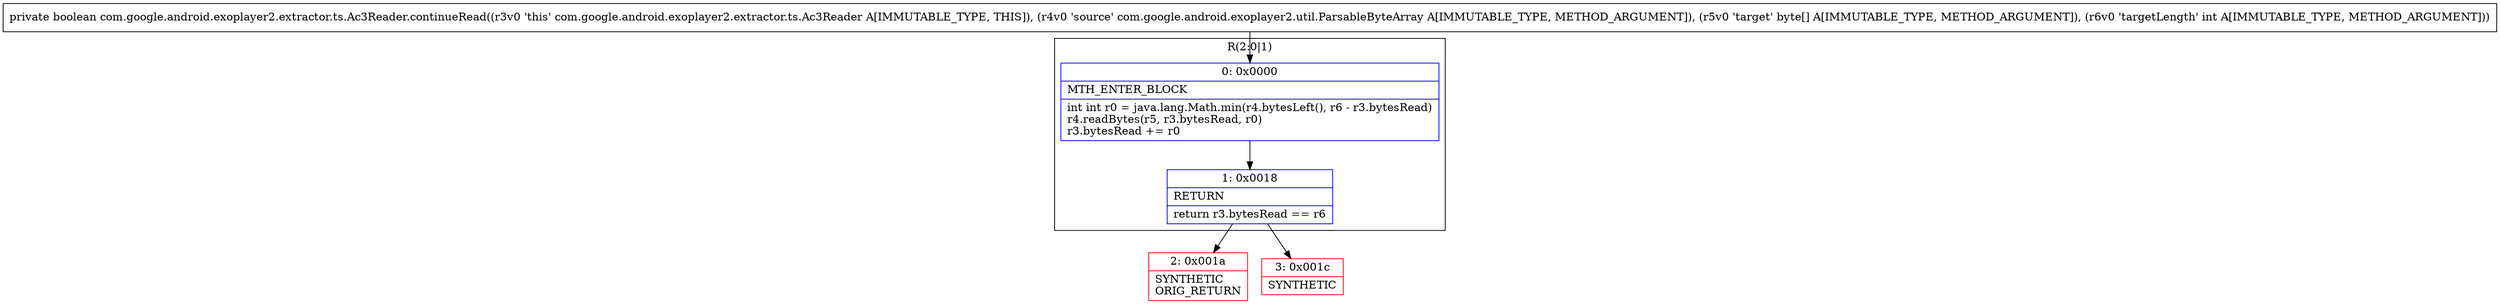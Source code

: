 digraph "CFG forcom.google.android.exoplayer2.extractor.ts.Ac3Reader.continueRead(Lcom\/google\/android\/exoplayer2\/util\/ParsableByteArray;[BI)Z" {
subgraph cluster_Region_1163872994 {
label = "R(2:0|1)";
node [shape=record,color=blue];
Node_0 [shape=record,label="{0\:\ 0x0000|MTH_ENTER_BLOCK\l|int int r0 = java.lang.Math.min(r4.bytesLeft(), r6 \- r3.bytesRead)\lr4.readBytes(r5, r3.bytesRead, r0)\lr3.bytesRead += r0\l}"];
Node_1 [shape=record,label="{1\:\ 0x0018|RETURN\l|return r3.bytesRead == r6\l}"];
}
Node_2 [shape=record,color=red,label="{2\:\ 0x001a|SYNTHETIC\lORIG_RETURN\l}"];
Node_3 [shape=record,color=red,label="{3\:\ 0x001c|SYNTHETIC\l}"];
MethodNode[shape=record,label="{private boolean com.google.android.exoplayer2.extractor.ts.Ac3Reader.continueRead((r3v0 'this' com.google.android.exoplayer2.extractor.ts.Ac3Reader A[IMMUTABLE_TYPE, THIS]), (r4v0 'source' com.google.android.exoplayer2.util.ParsableByteArray A[IMMUTABLE_TYPE, METHOD_ARGUMENT]), (r5v0 'target' byte[] A[IMMUTABLE_TYPE, METHOD_ARGUMENT]), (r6v0 'targetLength' int A[IMMUTABLE_TYPE, METHOD_ARGUMENT])) }"];
MethodNode -> Node_0;
Node_0 -> Node_1;
Node_1 -> Node_2;
Node_1 -> Node_3;
}

